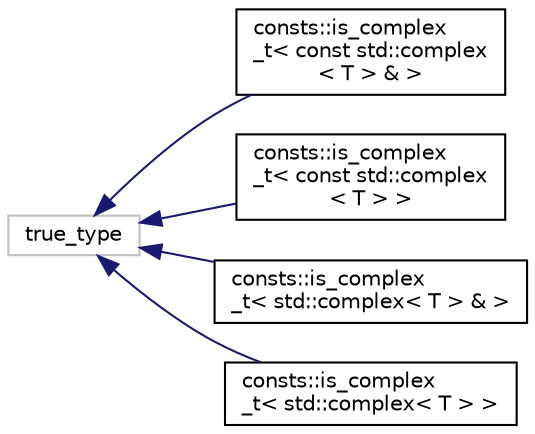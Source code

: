 digraph "Graphical Class Hierarchy"
{
  edge [fontname="Helvetica",fontsize="10",labelfontname="Helvetica",labelfontsize="10"];
  node [fontname="Helvetica",fontsize="10",shape=record];
  rankdir="LR";
  Node1 [label="true_type",height=0.2,width=0.4,color="grey75", fillcolor="white", style="filled"];
  Node1 -> Node2 [dir="back",color="midnightblue",fontsize="10",style="solid",fontname="Helvetica"];
  Node2 [label="consts::is_complex\l_t\< const std::complex\l\< T \> & \>",height=0.2,width=0.4,color="black", fillcolor="white", style="filled",URL="$structconsts_1_1is__complex__t_3_01const_01std_1_1complex_3_01T_01_4_01_6_01_4.html"];
  Node1 -> Node3 [dir="back",color="midnightblue",fontsize="10",style="solid",fontname="Helvetica"];
  Node3 [label="consts::is_complex\l_t\< const std::complex\l\< T \> \>",height=0.2,width=0.4,color="black", fillcolor="white", style="filled",URL="$structconsts_1_1is__complex__t_3_01const_01std_1_1complex_3_01T_01_4_01_4.html"];
  Node1 -> Node4 [dir="back",color="midnightblue",fontsize="10",style="solid",fontname="Helvetica"];
  Node4 [label="consts::is_complex\l_t\< std::complex\< T \> & \>",height=0.2,width=0.4,color="black", fillcolor="white", style="filled",URL="$structconsts_1_1is__complex__t_3_01std_1_1complex_3_01T_01_4_01_6_01_4.html"];
  Node1 -> Node5 [dir="back",color="midnightblue",fontsize="10",style="solid",fontname="Helvetica"];
  Node5 [label="consts::is_complex\l_t\< std::complex\< T \> \>",height=0.2,width=0.4,color="black", fillcolor="white", style="filled",URL="$structconsts_1_1is__complex__t_3_01std_1_1complex_3_01T_01_4_01_4.html"];
}
